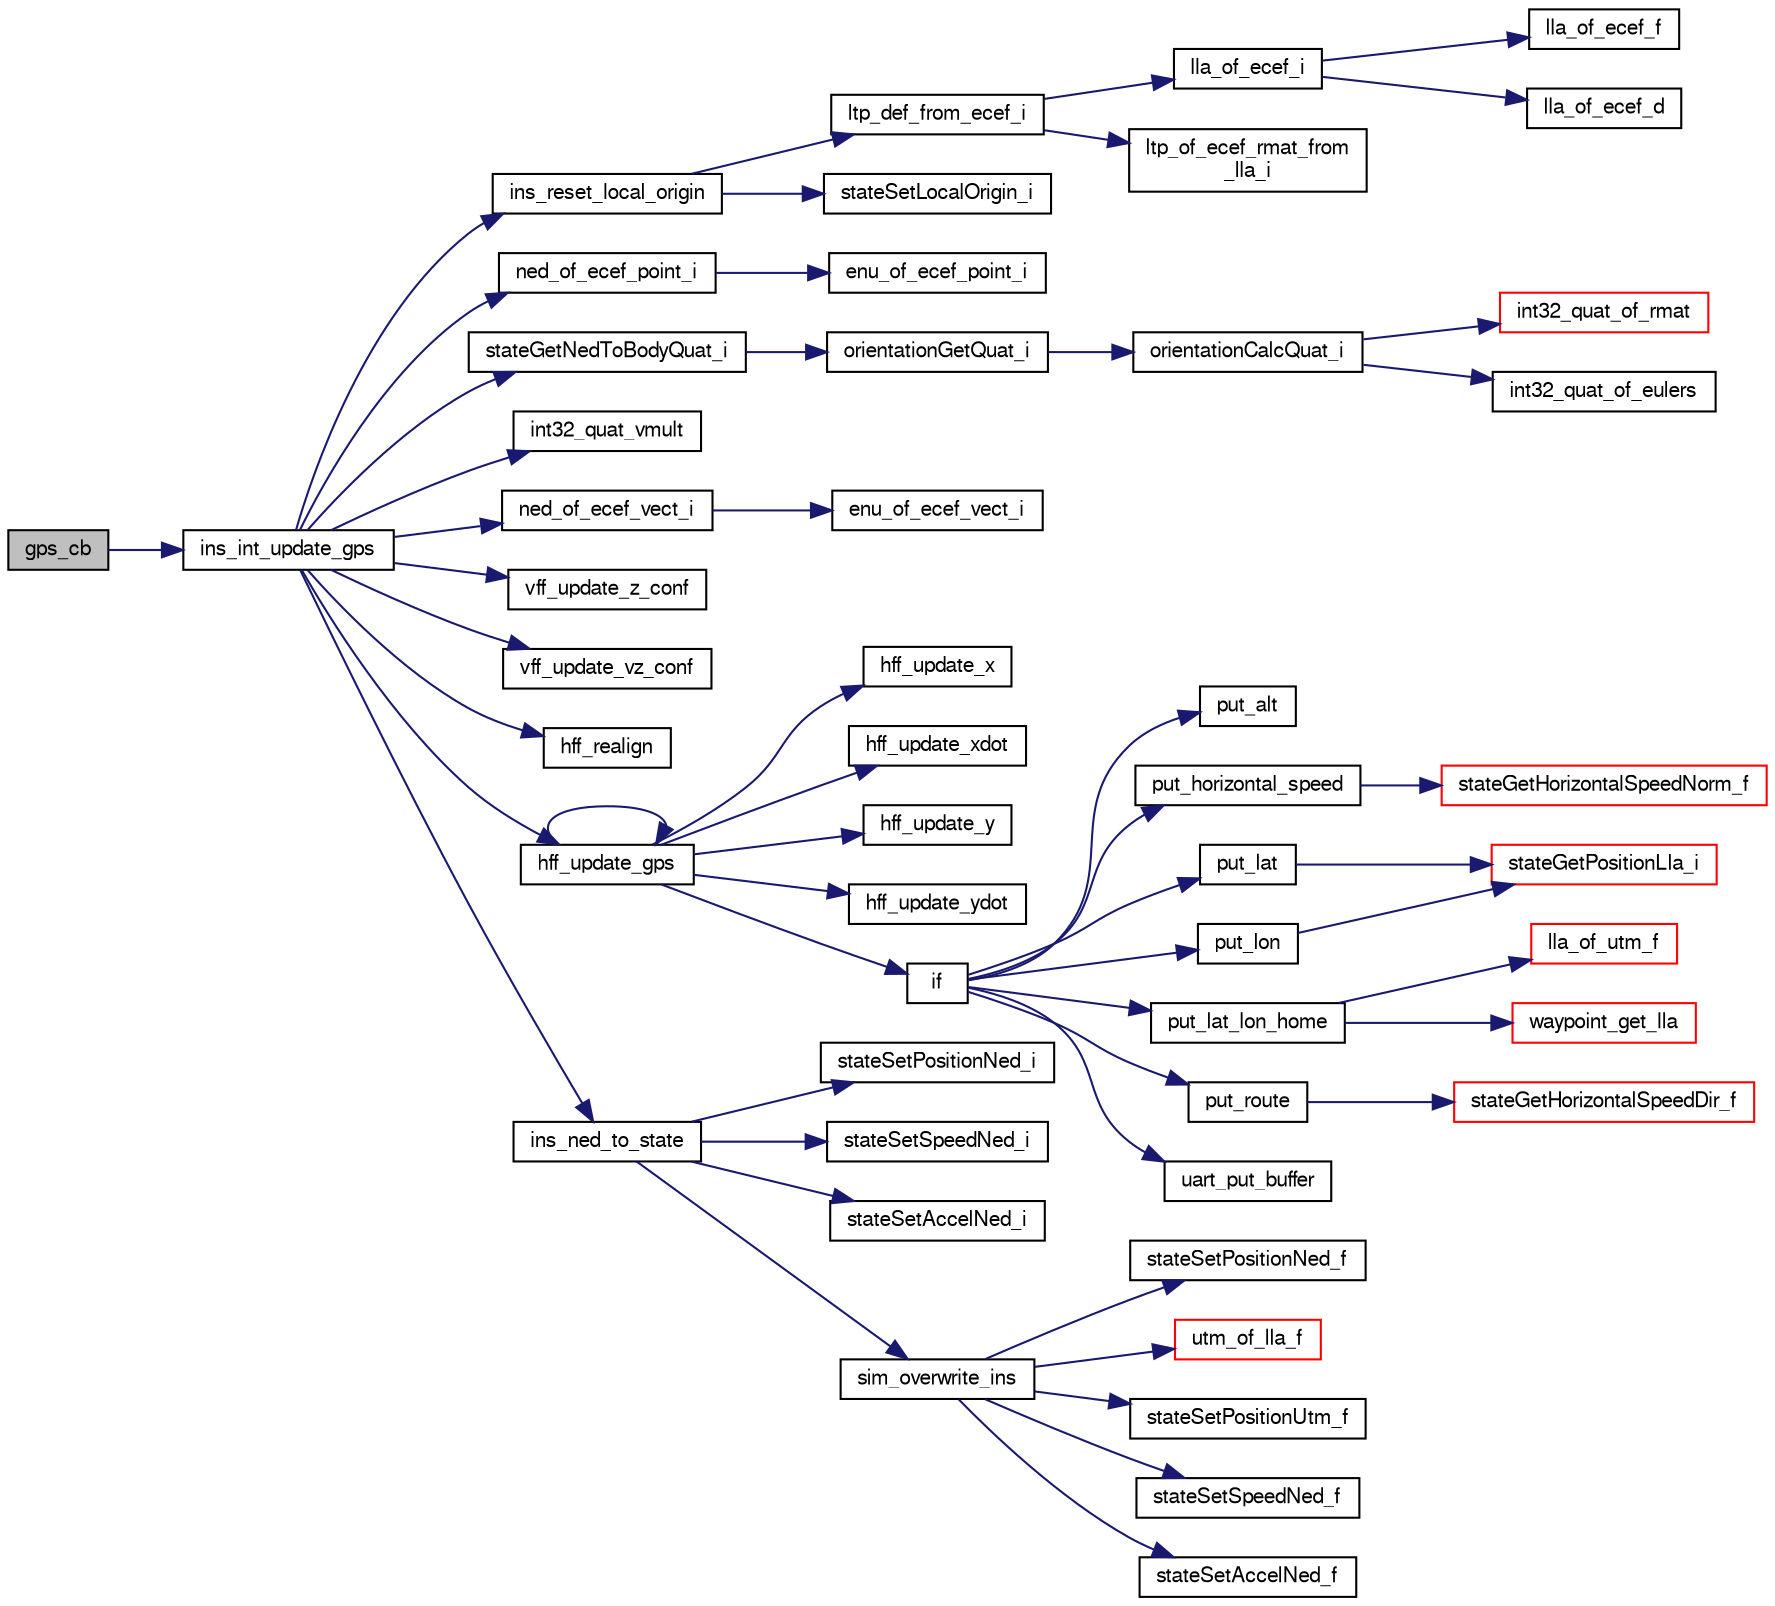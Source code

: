 digraph "gps_cb"
{
  edge [fontname="FreeSans",fontsize="10",labelfontname="FreeSans",labelfontsize="10"];
  node [fontname="FreeSans",fontsize="10",shape=record];
  rankdir="LR";
  Node1 [label="gps_cb",height=0.2,width=0.4,color="black", fillcolor="grey75", style="filled", fontcolor="black"];
  Node1 -> Node2 [color="midnightblue",fontsize="10",style="solid",fontname="FreeSans"];
  Node2 [label="ins_int_update_gps",height=0.2,width=0.4,color="black", fillcolor="white", style="filled",URL="$ins__int_8c.html#a54df8c17ccf7a20d6ca09ad0b8f45db3"];
  Node2 -> Node3 [color="midnightblue",fontsize="10",style="solid",fontname="FreeSans"];
  Node3 [label="ins_reset_local_origin",height=0.2,width=0.4,color="black", fillcolor="white", style="filled",URL="$ins__int_8c.html#a14cb66a86c67d8b9216a8c12f58c311b",tooltip="INS local origin reset. "];
  Node3 -> Node4 [color="midnightblue",fontsize="10",style="solid",fontname="FreeSans"];
  Node4 [label="ltp_def_from_ecef_i",height=0.2,width=0.4,color="black", fillcolor="white", style="filled",URL="$group__math__geodetic__int.html#ga5afd098a83e572b854e157486ccb569f"];
  Node4 -> Node5 [color="midnightblue",fontsize="10",style="solid",fontname="FreeSans"];
  Node5 [label="lla_of_ecef_i",height=0.2,width=0.4,color="black", fillcolor="white", style="filled",URL="$group__math__geodetic__int.html#gaea47a32071c2427f895fcb1df32c4e23",tooltip="Convert a ECEF to LLA. "];
  Node5 -> Node6 [color="midnightblue",fontsize="10",style="solid",fontname="FreeSans"];
  Node6 [label="lla_of_ecef_f",height=0.2,width=0.4,color="black", fillcolor="white", style="filled",URL="$pprz__geodetic__float_8c.html#adecd186d51b41b09f0cad928c0d2f68e"];
  Node5 -> Node7 [color="midnightblue",fontsize="10",style="solid",fontname="FreeSans"];
  Node7 [label="lla_of_ecef_d",height=0.2,width=0.4,color="black", fillcolor="white", style="filled",URL="$group__math__geodetic__double.html#ga9d3464ccabcd97db9fb4e1c7d25dfe16"];
  Node4 -> Node8 [color="midnightblue",fontsize="10",style="solid",fontname="FreeSans"];
  Node8 [label="ltp_of_ecef_rmat_from\l_lla_i",height=0.2,width=0.4,color="black", fillcolor="white", style="filled",URL="$group__math__geodetic__int.html#ga6b7ff6661d7385053cc297340d6a5cc9"];
  Node3 -> Node9 [color="midnightblue",fontsize="10",style="solid",fontname="FreeSans"];
  Node9 [label="stateSetLocalOrigin_i",height=0.2,width=0.4,color="black", fillcolor="white", style="filled",URL="$group__state__position.html#gacc086fcd500269371c8c6eabbf3d557e",tooltip="Set the local (flat earth) coordinate frame origin (int). "];
  Node2 -> Node10 [color="midnightblue",fontsize="10",style="solid",fontname="FreeSans"];
  Node10 [label="ned_of_ecef_point_i",height=0.2,width=0.4,color="black", fillcolor="white", style="filled",URL="$group__math__geodetic__int.html#ga9307e97057d51e781def8a03dea804f6",tooltip="Convert a point from ECEF to local NED. "];
  Node10 -> Node11 [color="midnightblue",fontsize="10",style="solid",fontname="FreeSans"];
  Node11 [label="enu_of_ecef_point_i",height=0.2,width=0.4,color="black", fillcolor="white", style="filled",URL="$group__math__geodetic__int.html#ga85bcbfc73a43b120465422ec55647573",tooltip="Convert a point from ECEF to local ENU. "];
  Node2 -> Node12 [color="midnightblue",fontsize="10",style="solid",fontname="FreeSans"];
  Node12 [label="stateGetNedToBodyQuat_i",height=0.2,width=0.4,color="black", fillcolor="white", style="filled",URL="$group__state__attitude.html#ga28e5de0a4822cabcfe8350e2343111ce",tooltip="Get vehicle body attitude quaternion (int). "];
  Node12 -> Node13 [color="midnightblue",fontsize="10",style="solid",fontname="FreeSans"];
  Node13 [label="orientationGetQuat_i",height=0.2,width=0.4,color="black", fillcolor="white", style="filled",URL="$group__math__orientation__representation.html#ga86b153b2106a638cef8e314125c47306",tooltip="Get vehicle body attitude quaternion (int). "];
  Node13 -> Node14 [color="midnightblue",fontsize="10",style="solid",fontname="FreeSans"];
  Node14 [label="orientationCalcQuat_i",height=0.2,width=0.4,color="black", fillcolor="white", style="filled",URL="$group__math__orientation__representation.html#gaa411e2093feec3fef9e18c4a52b74c38"];
  Node14 -> Node15 [color="midnightblue",fontsize="10",style="solid",fontname="FreeSans"];
  Node15 [label="int32_quat_of_rmat",height=0.2,width=0.4,color="red", fillcolor="white", style="filled",URL="$group__math__algebra__int.html#ga492c7dfcb9089c8bdb0d20d89089b542",tooltip="Quaternion from rotation matrix. "];
  Node14 -> Node16 [color="midnightblue",fontsize="10",style="solid",fontname="FreeSans"];
  Node16 [label="int32_quat_of_eulers",height=0.2,width=0.4,color="black", fillcolor="white", style="filled",URL="$group__math__algebra__int.html#gab3d8478211bf7da23d2345e8eae43fc8",tooltip="Quaternion from Euler angles. "];
  Node2 -> Node17 [color="midnightblue",fontsize="10",style="solid",fontname="FreeSans"];
  Node17 [label="int32_quat_vmult",height=0.2,width=0.4,color="black", fillcolor="white", style="filled",URL="$group__math__algebra__int.html#gaaff21c8123f18d9cc35a508791489263",tooltip="rotate 3D vector by quaternion. "];
  Node2 -> Node18 [color="midnightblue",fontsize="10",style="solid",fontname="FreeSans"];
  Node18 [label="ned_of_ecef_vect_i",height=0.2,width=0.4,color="black", fillcolor="white", style="filled",URL="$group__math__geodetic__int.html#gab4eda479f4c01e96082d8a352f16cfea",tooltip="Rotate a vector from ECEF to NED. "];
  Node18 -> Node19 [color="midnightblue",fontsize="10",style="solid",fontname="FreeSans"];
  Node19 [label="enu_of_ecef_vect_i",height=0.2,width=0.4,color="black", fillcolor="white", style="filled",URL="$group__math__geodetic__int.html#gaf0ee62cd162ca87bc294be6cfd107986",tooltip="Rotate a vector from ECEF to ENU. "];
  Node2 -> Node20 [color="midnightblue",fontsize="10",style="solid",fontname="FreeSans"];
  Node20 [label="vff_update_z_conf",height=0.2,width=0.4,color="black", fillcolor="white", style="filled",URL="$vf__extended__float_8c.html#a383a56a1eaa73890c3b6ca0599c3fb67"];
  Node2 -> Node21 [color="midnightblue",fontsize="10",style="solid",fontname="FreeSans"];
  Node21 [label="vff_update_vz_conf",height=0.2,width=0.4,color="black", fillcolor="white", style="filled",URL="$vf__extended__float_8c.html#a7d74fd7f8f95cece04e3c147e409f935"];
  Node2 -> Node22 [color="midnightblue",fontsize="10",style="solid",fontname="FreeSans"];
  Node22 [label="hff_realign",height=0.2,width=0.4,color="black", fillcolor="white", style="filled",URL="$hf__float_8c.html#acb140c9500b7043677ca01d5ffa184df"];
  Node2 -> Node23 [color="midnightblue",fontsize="10",style="solid",fontname="FreeSans"];
  Node23 [label="hff_update_gps",height=0.2,width=0.4,color="black", fillcolor="white", style="filled",URL="$hf__float_8c.html#a72f310874029d3bec298c7161601a57e"];
  Node23 -> Node23 [color="midnightblue",fontsize="10",style="solid",fontname="FreeSans"];
  Node23 -> Node24 [color="midnightblue",fontsize="10",style="solid",fontname="FreeSans"];
  Node24 [label="hff_update_x",height=0.2,width=0.4,color="black", fillcolor="white", style="filled",URL="$hf__float_8c.html#a2ffc770376776473d68d000e5b24b669"];
  Node23 -> Node25 [color="midnightblue",fontsize="10",style="solid",fontname="FreeSans"];
  Node25 [label="hff_update_xdot",height=0.2,width=0.4,color="black", fillcolor="white", style="filled",URL="$hf__float_8c.html#a9f81e2e80dcce14b4f1df428c5c8745d"];
  Node23 -> Node26 [color="midnightblue",fontsize="10",style="solid",fontname="FreeSans"];
  Node26 [label="hff_update_y",height=0.2,width=0.4,color="black", fillcolor="white", style="filled",URL="$hf__float_8c.html#a71b7f7c69e39524d4119c921acfacba9"];
  Node23 -> Node27 [color="midnightblue",fontsize="10",style="solid",fontname="FreeSans"];
  Node27 [label="hff_update_ydot",height=0.2,width=0.4,color="black", fillcolor="white", style="filled",URL="$hf__float_8c.html#a19c12c9194c64b92c55ea848272566f0"];
  Node23 -> Node28 [color="midnightblue",fontsize="10",style="solid",fontname="FreeSans"];
  Node28 [label="if",height=0.2,width=0.4,color="black", fillcolor="white", style="filled",URL="$e__identification__fr_8c.html#a92cffae21318c1d983c63f3afa2a8d87"];
  Node28 -> Node29 [color="midnightblue",fontsize="10",style="solid",fontname="FreeSans"];
  Node29 [label="put_alt",height=0.2,width=0.4,color="black", fillcolor="white", style="filled",URL="$e__identification__fr_8c.html#af46aee3f4ea5943261ce0a748645d5ab"];
  Node28 -> Node30 [color="midnightblue",fontsize="10",style="solid",fontname="FreeSans"];
  Node30 [label="put_horizontal_speed",height=0.2,width=0.4,color="black", fillcolor="white", style="filled",URL="$e__identification__fr_8c.html#ad38b113b8c749a0ad70f3226ce4be6c8"];
  Node30 -> Node31 [color="midnightblue",fontsize="10",style="solid",fontname="FreeSans"];
  Node31 [label="stateGetHorizontalSpeedNorm_f",height=0.2,width=0.4,color="red", fillcolor="white", style="filled",URL="$group__state__velocity.html#ga1396b84069296dc0353f25281a472c08",tooltip="Get norm of horizontal ground speed (float). "];
  Node28 -> Node32 [color="midnightblue",fontsize="10",style="solid",fontname="FreeSans"];
  Node32 [label="put_lat",height=0.2,width=0.4,color="black", fillcolor="white", style="filled",URL="$e__identification__fr_8c.html#abe4d49e345383266eb45de2d01dc9998"];
  Node32 -> Node33 [color="midnightblue",fontsize="10",style="solid",fontname="FreeSans"];
  Node33 [label="stateGetPositionLla_i",height=0.2,width=0.4,color="red", fillcolor="white", style="filled",URL="$group__state__position.html#ga99473409b740a26c0e2b9a5bd8e9defb",tooltip="Get position in LLA coordinates (int). "];
  Node28 -> Node34 [color="midnightblue",fontsize="10",style="solid",fontname="FreeSans"];
  Node34 [label="put_lat_lon_home",height=0.2,width=0.4,color="black", fillcolor="white", style="filled",URL="$e__identification__fr_8c.html#ab86f66c5c2a551aabe930fff3a5120d3"];
  Node34 -> Node35 [color="midnightblue",fontsize="10",style="solid",fontname="FreeSans"];
  Node35 [label="lla_of_utm_f",height=0.2,width=0.4,color="red", fillcolor="white", style="filled",URL="$pprz__geodetic__float_8c.html#a30c2e47ec9a898079c04e8b08496b455"];
  Node34 -> Node36 [color="midnightblue",fontsize="10",style="solid",fontname="FreeSans"];
  Node36 [label="waypoint_get_lla",height=0.2,width=0.4,color="red", fillcolor="white", style="filled",URL="$nav_2waypoints_8c.html#a2ed9112b04893275873729d03176f490",tooltip="Get LLA coordinates of waypoint. "];
  Node28 -> Node37 [color="midnightblue",fontsize="10",style="solid",fontname="FreeSans"];
  Node37 [label="put_lon",height=0.2,width=0.4,color="black", fillcolor="white", style="filled",URL="$e__identification__fr_8c.html#a58d75f9f286ae788eb5a93131c69b9cf"];
  Node37 -> Node33 [color="midnightblue",fontsize="10",style="solid",fontname="FreeSans"];
  Node28 -> Node38 [color="midnightblue",fontsize="10",style="solid",fontname="FreeSans"];
  Node38 [label="put_route",height=0.2,width=0.4,color="black", fillcolor="white", style="filled",URL="$e__identification__fr_8c.html#ad697ac22d1fafd997a6033c81aac40c9"];
  Node38 -> Node39 [color="midnightblue",fontsize="10",style="solid",fontname="FreeSans"];
  Node39 [label="stateGetHorizontalSpeedDir_f",height=0.2,width=0.4,color="red", fillcolor="white", style="filled",URL="$group__state__velocity.html#ga6f8b83126a235daea584aa9ce97f7fac",tooltip="Get dir of horizontal ground speed (float). "];
  Node28 -> Node40 [color="midnightblue",fontsize="10",style="solid",fontname="FreeSans"];
  Node40 [label="uart_put_buffer",height=0.2,width=0.4,color="black", fillcolor="white", style="filled",URL="$chibios_2mcu__periph_2uart__arch_8c.html#aafe5af02ef8bf915fcd76d39896174a3",tooltip="Uart transmit buffer implementation. "];
  Node2 -> Node41 [color="midnightblue",fontsize="10",style="solid",fontname="FreeSans"];
  Node41 [label="ins_ned_to_state",height=0.2,width=0.4,color="black", fillcolor="white", style="filled",URL="$ins__int_8c.html#a906e42c3bdc95d6fa78d129fbf20719e",tooltip="copy position and speed to state interface "];
  Node41 -> Node42 [color="midnightblue",fontsize="10",style="solid",fontname="FreeSans"];
  Node42 [label="stateSetPositionNed_i",height=0.2,width=0.4,color="black", fillcolor="white", style="filled",URL="$group__state__position.html#ga83bd9c7ef9bfff9ff41a5d290be52438",tooltip="Set position from local NED coordinates (int). "];
  Node41 -> Node43 [color="midnightblue",fontsize="10",style="solid",fontname="FreeSans"];
  Node43 [label="stateSetSpeedNed_i",height=0.2,width=0.4,color="black", fillcolor="white", style="filled",URL="$group__state__velocity.html#gaa6cbe14043ae394f4994ac02bee85644",tooltip="Set ground speed in local NED coordinates (int). "];
  Node41 -> Node44 [color="midnightblue",fontsize="10",style="solid",fontname="FreeSans"];
  Node44 [label="stateSetAccelNed_i",height=0.2,width=0.4,color="black", fillcolor="white", style="filled",URL="$group__state__acceleration.html#ga44bccfd32b2928abef6b08c4f867c1be",tooltip="Set acceleration in NED coordinates (int). "];
  Node41 -> Node45 [color="midnightblue",fontsize="10",style="solid",fontname="FreeSans"];
  Node45 [label="sim_overwrite_ins",height=0.2,width=0.4,color="black", fillcolor="white", style="filled",URL="$nps__autopilot_8h.html#a636593c9bb6482b2a36d64bef4975310"];
  Node45 -> Node46 [color="midnightblue",fontsize="10",style="solid",fontname="FreeSans"];
  Node46 [label="stateSetPositionNed_f",height=0.2,width=0.4,color="black", fillcolor="white", style="filled",URL="$group__state__position.html#ga9ff9643cd109a27a481d5883652d0f08",tooltip="Set position from local NED coordinates (float). "];
  Node45 -> Node47 [color="midnightblue",fontsize="10",style="solid",fontname="FreeSans"];
  Node47 [label="utm_of_lla_f",height=0.2,width=0.4,color="red", fillcolor="white", style="filled",URL="$pprz__geodetic__float_8c.html#af99d4775df518f30b741b49c26eceedd"];
  Node45 -> Node48 [color="midnightblue",fontsize="10",style="solid",fontname="FreeSans"];
  Node48 [label="stateSetPositionUtm_f",height=0.2,width=0.4,color="black", fillcolor="white", style="filled",URL="$group__state__position.html#gac6c73e42fc6b5891cb23454ad9c68c92",tooltip="Set position from UTM coordinates (float). "];
  Node45 -> Node49 [color="midnightblue",fontsize="10",style="solid",fontname="FreeSans"];
  Node49 [label="stateSetSpeedNed_f",height=0.2,width=0.4,color="black", fillcolor="white", style="filled",URL="$group__state__velocity.html#gae6549b15cd961047c89481ab2d87171f",tooltip="Set ground speed in local NED coordinates (float). "];
  Node45 -> Node50 [color="midnightblue",fontsize="10",style="solid",fontname="FreeSans"];
  Node50 [label="stateSetAccelNed_f",height=0.2,width=0.4,color="black", fillcolor="white", style="filled",URL="$group__state__acceleration.html#ga27b8f24af6ddce14389efaa5ec119967",tooltip="Set acceleration in NED coordinates (float). "];
}
